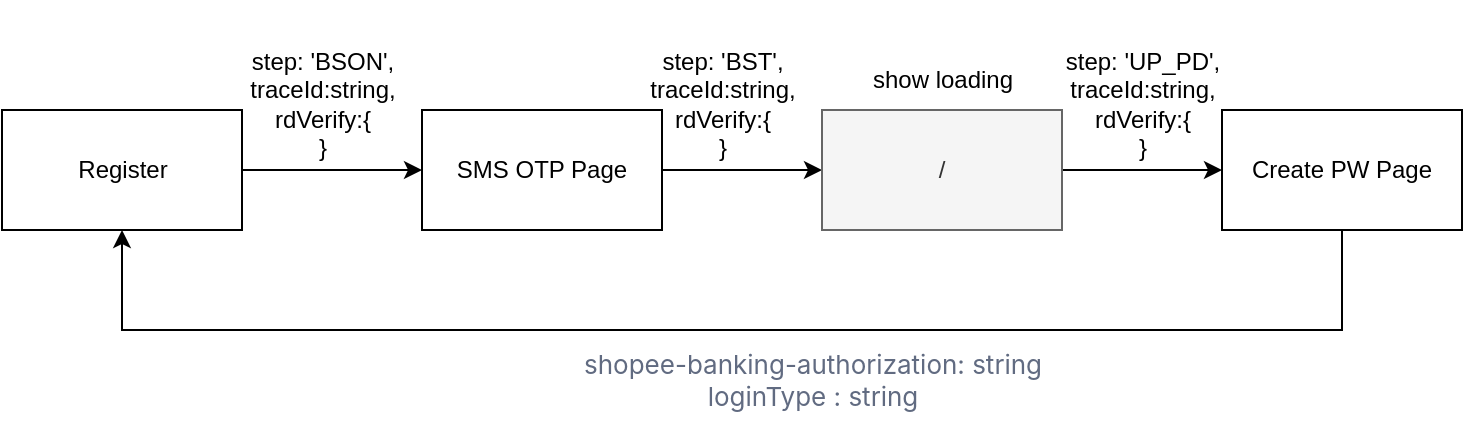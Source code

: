 <mxfile version="20.2.6" type="github">
  <diagram id="Nj5BBb2MD_-K6HDBKKy8" name="第 1 页">
    <mxGraphModel dx="1234" dy="793" grid="1" gridSize="10" guides="1" tooltips="1" connect="1" arrows="1" fold="1" page="1" pageScale="1" pageWidth="827" pageHeight="1169" math="0" shadow="0">
      <root>
        <mxCell id="0" />
        <mxCell id="1" parent="0" />
        <mxCell id="c7S9m0txF9A8BInqbb58-1" value="" style="rounded=0;whiteSpace=wrap;html=1;" vertex="1" parent="1">
          <mxGeometry x="90" y="210" width="120" height="60" as="geometry" />
        </mxCell>
        <mxCell id="c7S9m0txF9A8BInqbb58-2" value="Register" style="text;html=1;align=center;verticalAlign=middle;resizable=0;points=[];autosize=1;strokeColor=none;fillColor=none;" vertex="1" parent="1">
          <mxGeometry x="115" y="225" width="70" height="30" as="geometry" />
        </mxCell>
        <mxCell id="c7S9m0txF9A8BInqbb58-3" value="" style="endArrow=classic;html=1;rounded=0;exitX=1;exitY=0.5;exitDx=0;exitDy=0;" edge="1" parent="1" source="c7S9m0txF9A8BInqbb58-1">
          <mxGeometry width="50" height="50" relative="1" as="geometry">
            <mxPoint x="230" y="280" as="sourcePoint" />
            <mxPoint x="300" y="240" as="targetPoint" />
          </mxGeometry>
        </mxCell>
        <mxCell id="c7S9m0txF9A8BInqbb58-8" value="" style="edgeStyle=orthogonalEdgeStyle;rounded=0;orthogonalLoop=1;jettySize=auto;html=1;" edge="1" parent="1" source="c7S9m0txF9A8BInqbb58-4">
          <mxGeometry relative="1" as="geometry">
            <mxPoint x="500" y="240" as="targetPoint" />
          </mxGeometry>
        </mxCell>
        <mxCell id="c7S9m0txF9A8BInqbb58-4" value="&lt;span style=&quot;&quot;&gt;SMS OTP Page&lt;/span&gt;" style="rounded=0;whiteSpace=wrap;html=1;" vertex="1" parent="1">
          <mxGeometry x="300" y="210" width="120" height="60" as="geometry" />
        </mxCell>
        <mxCell id="c7S9m0txF9A8BInqbb58-6" value="&lt;br&gt;&lt;span style=&quot;&quot;&gt;	&lt;/span&gt;step: &#39;BSON&#39;,&lt;br&gt;traceId:string,&lt;br&gt;rdVerify:{&lt;br&gt;}" style="text;html=1;align=center;verticalAlign=middle;resizable=0;points=[];autosize=1;strokeColor=none;fillColor=none;" vertex="1" parent="1">
          <mxGeometry x="200" y="155" width="100" height="90" as="geometry" />
        </mxCell>
        <mxCell id="c7S9m0txF9A8BInqbb58-9" value="&lt;br&gt;&lt;span style=&quot;&quot;&gt;	&lt;/span&gt;step: &#39;BST&#39;,&lt;br&gt;traceId:string,&lt;br&gt;rdVerify:{&lt;br&gt;}" style="text;html=1;align=center;verticalAlign=middle;resizable=0;points=[];autosize=1;strokeColor=none;fillColor=none;" vertex="1" parent="1">
          <mxGeometry x="400" y="155" width="100" height="90" as="geometry" />
        </mxCell>
        <mxCell id="c7S9m0txF9A8BInqbb58-13" value="" style="edgeStyle=orthogonalEdgeStyle;rounded=0;orthogonalLoop=1;jettySize=auto;html=1;" edge="1" parent="1" source="c7S9m0txF9A8BInqbb58-10" target="c7S9m0txF9A8BInqbb58-12">
          <mxGeometry relative="1" as="geometry" />
        </mxCell>
        <mxCell id="c7S9m0txF9A8BInqbb58-10" value="/" style="rounded=0;whiteSpace=wrap;html=1;fillColor=#f5f5f5;fontColor=#333333;strokeColor=#666666;" vertex="1" parent="1">
          <mxGeometry x="500" y="210" width="120" height="60" as="geometry" />
        </mxCell>
        <mxCell id="c7S9m0txF9A8BInqbb58-11" value="show loading" style="text;html=1;align=center;verticalAlign=middle;resizable=0;points=[];autosize=1;strokeColor=none;fillColor=none;" vertex="1" parent="1">
          <mxGeometry x="515" y="180" width="90" height="30" as="geometry" />
        </mxCell>
        <mxCell id="c7S9m0txF9A8BInqbb58-15" style="edgeStyle=orthogonalEdgeStyle;rounded=0;orthogonalLoop=1;jettySize=auto;html=1;entryX=0.5;entryY=1;entryDx=0;entryDy=0;" edge="1" parent="1" source="c7S9m0txF9A8BInqbb58-12" target="c7S9m0txF9A8BInqbb58-1">
          <mxGeometry relative="1" as="geometry">
            <Array as="points">
              <mxPoint x="760" y="320" />
              <mxPoint x="150" y="320" />
            </Array>
          </mxGeometry>
        </mxCell>
        <mxCell id="c7S9m0txF9A8BInqbb58-12" value="Create PW Page" style="whiteSpace=wrap;html=1;rounded=0;" vertex="1" parent="1">
          <mxGeometry x="700" y="210" width="120" height="60" as="geometry" />
        </mxCell>
        <mxCell id="c7S9m0txF9A8BInqbb58-14" value="&lt;br&gt;&lt;span style=&quot;&quot;&gt;	&lt;/span&gt;step: &#39;UP_PD&#39;,&lt;br&gt;traceId:string,&lt;br&gt;rdVerify:{&lt;br&gt;}" style="text;html=1;align=center;verticalAlign=middle;resizable=0;points=[];autosize=1;strokeColor=none;fillColor=none;" vertex="1" parent="1">
          <mxGeometry x="610" y="155" width="100" height="90" as="geometry" />
        </mxCell>
        <mxCell id="c7S9m0txF9A8BInqbb58-16" value="&lt;span style=&quot;color: rgba(13, 27, 62, 0.65); font-family: &amp;quot;Monospaced Number&amp;quot;, &amp;quot;Chinese Quote&amp;quot;, -apple-system, &amp;quot;system-ui&amp;quot;, &amp;quot;Segoe UI&amp;quot;, Roboto, &amp;quot;PingFang SC&amp;quot;, &amp;quot;Hiragino Sans GB&amp;quot;, &amp;quot;Microsoft YaHei&amp;quot;, &amp;quot;Helvetica Neue&amp;quot;, Helvetica, Arial, sans-serif; font-size: 13px; text-align: left; background-color: rgb(255, 255, 255);&quot;&gt;shopee-banking-authorization: string&lt;br&gt;loginType : string&lt;br&gt;&lt;/span&gt;" style="text;html=1;align=center;verticalAlign=middle;resizable=0;points=[];autosize=1;strokeColor=none;fillColor=none;" vertex="1" parent="1">
          <mxGeometry x="370" y="320" width="250" height="50" as="geometry" />
        </mxCell>
      </root>
    </mxGraphModel>
  </diagram>
</mxfile>
